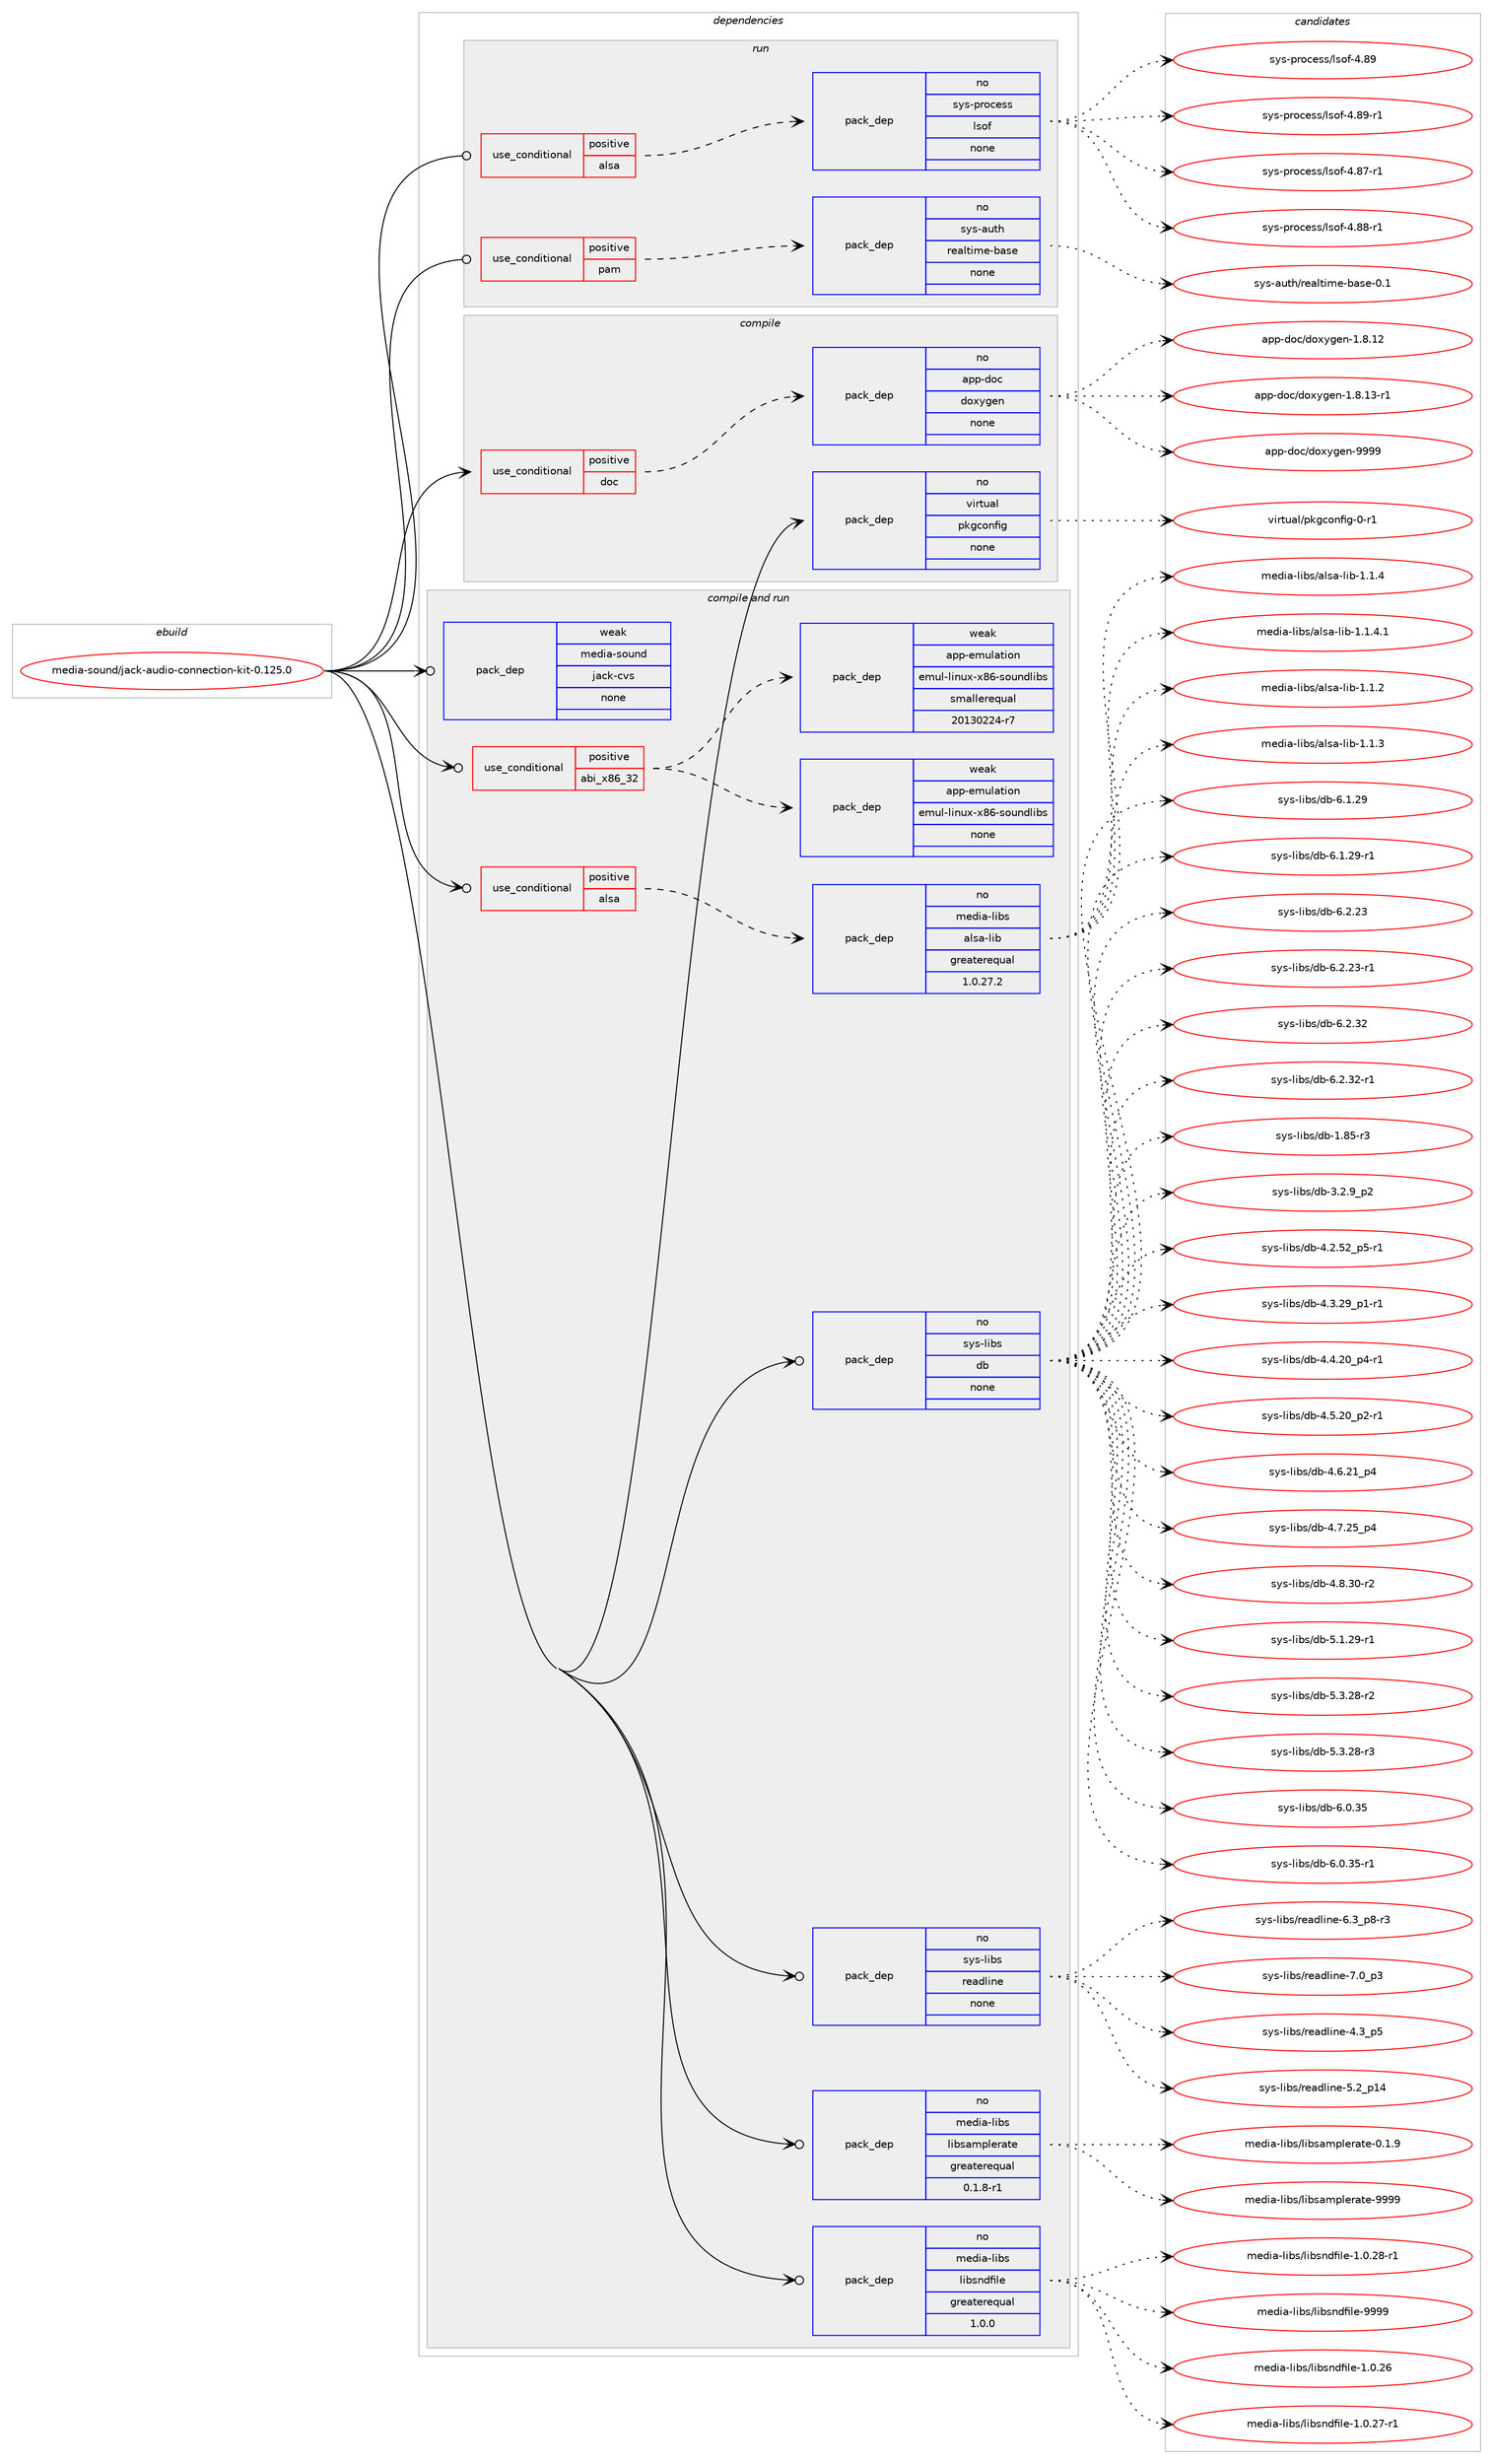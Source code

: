 digraph prolog {

# *************
# Graph options
# *************

newrank=true;
concentrate=true;
compound=true;
graph [rankdir=LR,fontname=Helvetica,fontsize=10,ranksep=1.5];#, ranksep=2.5, nodesep=0.2];
edge  [arrowhead=vee];
node  [fontname=Helvetica,fontsize=10];

# **********
# The ebuild
# **********

subgraph cluster_leftcol {
color=gray;
rank=same;
label=<<i>ebuild</i>>;
id [label="media-sound/jack-audio-connection-kit-0.125.0", color=red, width=4, href="../media-sound/jack-audio-connection-kit-0.125.0.svg"];
}

# ****************
# The dependencies
# ****************

subgraph cluster_midcol {
color=gray;
label=<<i>dependencies</i>>;
subgraph cluster_compile {
fillcolor="#eeeeee";
style=filled;
label=<<i>compile</i>>;
subgraph cond93495 {
dependency381472 [label=<<TABLE BORDER="0" CELLBORDER="1" CELLSPACING="0" CELLPADDING="4"><TR><TD ROWSPAN="3" CELLPADDING="10">use_conditional</TD></TR><TR><TD>positive</TD></TR><TR><TD>doc</TD></TR></TABLE>>, shape=none, color=red];
subgraph pack281842 {
dependency381473 [label=<<TABLE BORDER="0" CELLBORDER="1" CELLSPACING="0" CELLPADDING="4" WIDTH="220"><TR><TD ROWSPAN="6" CELLPADDING="30">pack_dep</TD></TR><TR><TD WIDTH="110">no</TD></TR><TR><TD>app-doc</TD></TR><TR><TD>doxygen</TD></TR><TR><TD>none</TD></TR><TR><TD></TD></TR></TABLE>>, shape=none, color=blue];
}
dependency381472:e -> dependency381473:w [weight=20,style="dashed",arrowhead="vee"];
}
id:e -> dependency381472:w [weight=20,style="solid",arrowhead="vee"];
subgraph pack281843 {
dependency381474 [label=<<TABLE BORDER="0" CELLBORDER="1" CELLSPACING="0" CELLPADDING="4" WIDTH="220"><TR><TD ROWSPAN="6" CELLPADDING="30">pack_dep</TD></TR><TR><TD WIDTH="110">no</TD></TR><TR><TD>virtual</TD></TR><TR><TD>pkgconfig</TD></TR><TR><TD>none</TD></TR><TR><TD></TD></TR></TABLE>>, shape=none, color=blue];
}
id:e -> dependency381474:w [weight=20,style="solid",arrowhead="vee"];
}
subgraph cluster_compileandrun {
fillcolor="#eeeeee";
style=filled;
label=<<i>compile and run</i>>;
subgraph cond93496 {
dependency381475 [label=<<TABLE BORDER="0" CELLBORDER="1" CELLSPACING="0" CELLPADDING="4"><TR><TD ROWSPAN="3" CELLPADDING="10">use_conditional</TD></TR><TR><TD>positive</TD></TR><TR><TD>abi_x86_32</TD></TR></TABLE>>, shape=none, color=red];
subgraph pack281844 {
dependency381476 [label=<<TABLE BORDER="0" CELLBORDER="1" CELLSPACING="0" CELLPADDING="4" WIDTH="220"><TR><TD ROWSPAN="6" CELLPADDING="30">pack_dep</TD></TR><TR><TD WIDTH="110">weak</TD></TR><TR><TD>app-emulation</TD></TR><TR><TD>emul-linux-x86-soundlibs</TD></TR><TR><TD>smallerequal</TD></TR><TR><TD>20130224-r7</TD></TR></TABLE>>, shape=none, color=blue];
}
dependency381475:e -> dependency381476:w [weight=20,style="dashed",arrowhead="vee"];
subgraph pack281845 {
dependency381477 [label=<<TABLE BORDER="0" CELLBORDER="1" CELLSPACING="0" CELLPADDING="4" WIDTH="220"><TR><TD ROWSPAN="6" CELLPADDING="30">pack_dep</TD></TR><TR><TD WIDTH="110">weak</TD></TR><TR><TD>app-emulation</TD></TR><TR><TD>emul-linux-x86-soundlibs</TD></TR><TR><TD>none</TD></TR><TR><TD></TD></TR></TABLE>>, shape=none, color=blue];
}
dependency381475:e -> dependency381477:w [weight=20,style="dashed",arrowhead="vee"];
}
id:e -> dependency381475:w [weight=20,style="solid",arrowhead="odotvee"];
subgraph cond93497 {
dependency381478 [label=<<TABLE BORDER="0" CELLBORDER="1" CELLSPACING="0" CELLPADDING="4"><TR><TD ROWSPAN="3" CELLPADDING="10">use_conditional</TD></TR><TR><TD>positive</TD></TR><TR><TD>alsa</TD></TR></TABLE>>, shape=none, color=red];
subgraph pack281846 {
dependency381479 [label=<<TABLE BORDER="0" CELLBORDER="1" CELLSPACING="0" CELLPADDING="4" WIDTH="220"><TR><TD ROWSPAN="6" CELLPADDING="30">pack_dep</TD></TR><TR><TD WIDTH="110">no</TD></TR><TR><TD>media-libs</TD></TR><TR><TD>alsa-lib</TD></TR><TR><TD>greaterequal</TD></TR><TR><TD>1.0.27.2</TD></TR></TABLE>>, shape=none, color=blue];
}
dependency381478:e -> dependency381479:w [weight=20,style="dashed",arrowhead="vee"];
}
id:e -> dependency381478:w [weight=20,style="solid",arrowhead="odotvee"];
subgraph pack281847 {
dependency381480 [label=<<TABLE BORDER="0" CELLBORDER="1" CELLSPACING="0" CELLPADDING="4" WIDTH="220"><TR><TD ROWSPAN="6" CELLPADDING="30">pack_dep</TD></TR><TR><TD WIDTH="110">no</TD></TR><TR><TD>media-libs</TD></TR><TR><TD>libsamplerate</TD></TR><TR><TD>greaterequal</TD></TR><TR><TD>0.1.8-r1</TD></TR></TABLE>>, shape=none, color=blue];
}
id:e -> dependency381480:w [weight=20,style="solid",arrowhead="odotvee"];
subgraph pack281848 {
dependency381481 [label=<<TABLE BORDER="0" CELLBORDER="1" CELLSPACING="0" CELLPADDING="4" WIDTH="220"><TR><TD ROWSPAN="6" CELLPADDING="30">pack_dep</TD></TR><TR><TD WIDTH="110">no</TD></TR><TR><TD>media-libs</TD></TR><TR><TD>libsndfile</TD></TR><TR><TD>greaterequal</TD></TR><TR><TD>1.0.0</TD></TR></TABLE>>, shape=none, color=blue];
}
id:e -> dependency381481:w [weight=20,style="solid",arrowhead="odotvee"];
subgraph pack281849 {
dependency381482 [label=<<TABLE BORDER="0" CELLBORDER="1" CELLSPACING="0" CELLPADDING="4" WIDTH="220"><TR><TD ROWSPAN="6" CELLPADDING="30">pack_dep</TD></TR><TR><TD WIDTH="110">no</TD></TR><TR><TD>sys-libs</TD></TR><TR><TD>db</TD></TR><TR><TD>none</TD></TR><TR><TD></TD></TR></TABLE>>, shape=none, color=blue];
}
id:e -> dependency381482:w [weight=20,style="solid",arrowhead="odotvee"];
subgraph pack281850 {
dependency381483 [label=<<TABLE BORDER="0" CELLBORDER="1" CELLSPACING="0" CELLPADDING="4" WIDTH="220"><TR><TD ROWSPAN="6" CELLPADDING="30">pack_dep</TD></TR><TR><TD WIDTH="110">no</TD></TR><TR><TD>sys-libs</TD></TR><TR><TD>readline</TD></TR><TR><TD>none</TD></TR><TR><TD></TD></TR></TABLE>>, shape=none, color=blue];
}
id:e -> dependency381483:w [weight=20,style="solid",arrowhead="odotvee"];
subgraph pack281851 {
dependency381484 [label=<<TABLE BORDER="0" CELLBORDER="1" CELLSPACING="0" CELLPADDING="4" WIDTH="220"><TR><TD ROWSPAN="6" CELLPADDING="30">pack_dep</TD></TR><TR><TD WIDTH="110">weak</TD></TR><TR><TD>media-sound</TD></TR><TR><TD>jack-cvs</TD></TR><TR><TD>none</TD></TR><TR><TD></TD></TR></TABLE>>, shape=none, color=blue];
}
id:e -> dependency381484:w [weight=20,style="solid",arrowhead="odotvee"];
}
subgraph cluster_run {
fillcolor="#eeeeee";
style=filled;
label=<<i>run</i>>;
subgraph cond93498 {
dependency381485 [label=<<TABLE BORDER="0" CELLBORDER="1" CELLSPACING="0" CELLPADDING="4"><TR><TD ROWSPAN="3" CELLPADDING="10">use_conditional</TD></TR><TR><TD>positive</TD></TR><TR><TD>alsa</TD></TR></TABLE>>, shape=none, color=red];
subgraph pack281852 {
dependency381486 [label=<<TABLE BORDER="0" CELLBORDER="1" CELLSPACING="0" CELLPADDING="4" WIDTH="220"><TR><TD ROWSPAN="6" CELLPADDING="30">pack_dep</TD></TR><TR><TD WIDTH="110">no</TD></TR><TR><TD>sys-process</TD></TR><TR><TD>lsof</TD></TR><TR><TD>none</TD></TR><TR><TD></TD></TR></TABLE>>, shape=none, color=blue];
}
dependency381485:e -> dependency381486:w [weight=20,style="dashed",arrowhead="vee"];
}
id:e -> dependency381485:w [weight=20,style="solid",arrowhead="odot"];
subgraph cond93499 {
dependency381487 [label=<<TABLE BORDER="0" CELLBORDER="1" CELLSPACING="0" CELLPADDING="4"><TR><TD ROWSPAN="3" CELLPADDING="10">use_conditional</TD></TR><TR><TD>positive</TD></TR><TR><TD>pam</TD></TR></TABLE>>, shape=none, color=red];
subgraph pack281853 {
dependency381488 [label=<<TABLE BORDER="0" CELLBORDER="1" CELLSPACING="0" CELLPADDING="4" WIDTH="220"><TR><TD ROWSPAN="6" CELLPADDING="30">pack_dep</TD></TR><TR><TD WIDTH="110">no</TD></TR><TR><TD>sys-auth</TD></TR><TR><TD>realtime-base</TD></TR><TR><TD>none</TD></TR><TR><TD></TD></TR></TABLE>>, shape=none, color=blue];
}
dependency381487:e -> dependency381488:w [weight=20,style="dashed",arrowhead="vee"];
}
id:e -> dependency381487:w [weight=20,style="solid",arrowhead="odot"];
}
}

# **************
# The candidates
# **************

subgraph cluster_choices {
rank=same;
color=gray;
label=<<i>candidates</i>>;

subgraph choice281842 {
color=black;
nodesep=1;
choice9711211245100111994710011112012110310111045494656464950 [label="app-doc/doxygen-1.8.12", color=red, width=4,href="../app-doc/doxygen-1.8.12.svg"];
choice97112112451001119947100111120121103101110454946564649514511449 [label="app-doc/doxygen-1.8.13-r1", color=red, width=4,href="../app-doc/doxygen-1.8.13-r1.svg"];
choice971121124510011199471001111201211031011104557575757 [label="app-doc/doxygen-9999", color=red, width=4,href="../app-doc/doxygen-9999.svg"];
dependency381473:e -> choice9711211245100111994710011112012110310111045494656464950:w [style=dotted,weight="100"];
dependency381473:e -> choice97112112451001119947100111120121103101110454946564649514511449:w [style=dotted,weight="100"];
dependency381473:e -> choice971121124510011199471001111201211031011104557575757:w [style=dotted,weight="100"];
}
subgraph choice281843 {
color=black;
nodesep=1;
choice11810511411611797108471121071039911111010210510345484511449 [label="virtual/pkgconfig-0-r1", color=red, width=4,href="../virtual/pkgconfig-0-r1.svg"];
dependency381474:e -> choice11810511411611797108471121071039911111010210510345484511449:w [style=dotted,weight="100"];
}
subgraph choice281844 {
color=black;
nodesep=1;
}
subgraph choice281845 {
color=black;
nodesep=1;
}
subgraph choice281846 {
color=black;
nodesep=1;
choice1091011001059745108105981154797108115974510810598454946494650 [label="media-libs/alsa-lib-1.1.2", color=red, width=4,href="../media-libs/alsa-lib-1.1.2.svg"];
choice1091011001059745108105981154797108115974510810598454946494651 [label="media-libs/alsa-lib-1.1.3", color=red, width=4,href="../media-libs/alsa-lib-1.1.3.svg"];
choice1091011001059745108105981154797108115974510810598454946494652 [label="media-libs/alsa-lib-1.1.4", color=red, width=4,href="../media-libs/alsa-lib-1.1.4.svg"];
choice10910110010597451081059811547971081159745108105984549464946524649 [label="media-libs/alsa-lib-1.1.4.1", color=red, width=4,href="../media-libs/alsa-lib-1.1.4.1.svg"];
dependency381479:e -> choice1091011001059745108105981154797108115974510810598454946494650:w [style=dotted,weight="100"];
dependency381479:e -> choice1091011001059745108105981154797108115974510810598454946494651:w [style=dotted,weight="100"];
dependency381479:e -> choice1091011001059745108105981154797108115974510810598454946494652:w [style=dotted,weight="100"];
dependency381479:e -> choice10910110010597451081059811547971081159745108105984549464946524649:w [style=dotted,weight="100"];
}
subgraph choice281847 {
color=black;
nodesep=1;
choice10910110010597451081059811547108105981159710911210810111497116101454846494657 [label="media-libs/libsamplerate-0.1.9", color=red, width=4,href="../media-libs/libsamplerate-0.1.9.svg"];
choice109101100105974510810598115471081059811597109112108101114971161014557575757 [label="media-libs/libsamplerate-9999", color=red, width=4,href="../media-libs/libsamplerate-9999.svg"];
dependency381480:e -> choice10910110010597451081059811547108105981159710911210810111497116101454846494657:w [style=dotted,weight="100"];
dependency381480:e -> choice109101100105974510810598115471081059811597109112108101114971161014557575757:w [style=dotted,weight="100"];
}
subgraph choice281848 {
color=black;
nodesep=1;
choice109101100105974510810598115471081059811511010010210510810145494648465054 [label="media-libs/libsndfile-1.0.26", color=red, width=4,href="../media-libs/libsndfile-1.0.26.svg"];
choice1091011001059745108105981154710810598115110100102105108101454946484650554511449 [label="media-libs/libsndfile-1.0.27-r1", color=red, width=4,href="../media-libs/libsndfile-1.0.27-r1.svg"];
choice1091011001059745108105981154710810598115110100102105108101454946484650564511449 [label="media-libs/libsndfile-1.0.28-r1", color=red, width=4,href="../media-libs/libsndfile-1.0.28-r1.svg"];
choice10910110010597451081059811547108105981151101001021051081014557575757 [label="media-libs/libsndfile-9999", color=red, width=4,href="../media-libs/libsndfile-9999.svg"];
dependency381481:e -> choice109101100105974510810598115471081059811511010010210510810145494648465054:w [style=dotted,weight="100"];
dependency381481:e -> choice1091011001059745108105981154710810598115110100102105108101454946484650554511449:w [style=dotted,weight="100"];
dependency381481:e -> choice1091011001059745108105981154710810598115110100102105108101454946484650564511449:w [style=dotted,weight="100"];
dependency381481:e -> choice10910110010597451081059811547108105981151101001021051081014557575757:w [style=dotted,weight="100"];
}
subgraph choice281849 {
color=black;
nodesep=1;
choice1151211154510810598115471009845494656534511451 [label="sys-libs/db-1.85-r3", color=red, width=4,href="../sys-libs/db-1.85-r3.svg"];
choice115121115451081059811547100984551465046579511250 [label="sys-libs/db-3.2.9_p2", color=red, width=4,href="../sys-libs/db-3.2.9_p2.svg"];
choice115121115451081059811547100984552465046535095112534511449 [label="sys-libs/db-4.2.52_p5-r1", color=red, width=4,href="../sys-libs/db-4.2.52_p5-r1.svg"];
choice115121115451081059811547100984552465146505795112494511449 [label="sys-libs/db-4.3.29_p1-r1", color=red, width=4,href="../sys-libs/db-4.3.29_p1-r1.svg"];
choice115121115451081059811547100984552465246504895112524511449 [label="sys-libs/db-4.4.20_p4-r1", color=red, width=4,href="../sys-libs/db-4.4.20_p4-r1.svg"];
choice115121115451081059811547100984552465346504895112504511449 [label="sys-libs/db-4.5.20_p2-r1", color=red, width=4,href="../sys-libs/db-4.5.20_p2-r1.svg"];
choice11512111545108105981154710098455246544650499511252 [label="sys-libs/db-4.6.21_p4", color=red, width=4,href="../sys-libs/db-4.6.21_p4.svg"];
choice11512111545108105981154710098455246554650539511252 [label="sys-libs/db-4.7.25_p4", color=red, width=4,href="../sys-libs/db-4.7.25_p4.svg"];
choice11512111545108105981154710098455246564651484511450 [label="sys-libs/db-4.8.30-r2", color=red, width=4,href="../sys-libs/db-4.8.30-r2.svg"];
choice11512111545108105981154710098455346494650574511449 [label="sys-libs/db-5.1.29-r1", color=red, width=4,href="../sys-libs/db-5.1.29-r1.svg"];
choice11512111545108105981154710098455346514650564511450 [label="sys-libs/db-5.3.28-r2", color=red, width=4,href="../sys-libs/db-5.3.28-r2.svg"];
choice11512111545108105981154710098455346514650564511451 [label="sys-libs/db-5.3.28-r3", color=red, width=4,href="../sys-libs/db-5.3.28-r3.svg"];
choice1151211154510810598115471009845544648465153 [label="sys-libs/db-6.0.35", color=red, width=4,href="../sys-libs/db-6.0.35.svg"];
choice11512111545108105981154710098455446484651534511449 [label="sys-libs/db-6.0.35-r1", color=red, width=4,href="../sys-libs/db-6.0.35-r1.svg"];
choice1151211154510810598115471009845544649465057 [label="sys-libs/db-6.1.29", color=red, width=4,href="../sys-libs/db-6.1.29.svg"];
choice11512111545108105981154710098455446494650574511449 [label="sys-libs/db-6.1.29-r1", color=red, width=4,href="../sys-libs/db-6.1.29-r1.svg"];
choice1151211154510810598115471009845544650465051 [label="sys-libs/db-6.2.23", color=red, width=4,href="../sys-libs/db-6.2.23.svg"];
choice11512111545108105981154710098455446504650514511449 [label="sys-libs/db-6.2.23-r1", color=red, width=4,href="../sys-libs/db-6.2.23-r1.svg"];
choice1151211154510810598115471009845544650465150 [label="sys-libs/db-6.2.32", color=red, width=4,href="../sys-libs/db-6.2.32.svg"];
choice11512111545108105981154710098455446504651504511449 [label="sys-libs/db-6.2.32-r1", color=red, width=4,href="../sys-libs/db-6.2.32-r1.svg"];
dependency381482:e -> choice1151211154510810598115471009845494656534511451:w [style=dotted,weight="100"];
dependency381482:e -> choice115121115451081059811547100984551465046579511250:w [style=dotted,weight="100"];
dependency381482:e -> choice115121115451081059811547100984552465046535095112534511449:w [style=dotted,weight="100"];
dependency381482:e -> choice115121115451081059811547100984552465146505795112494511449:w [style=dotted,weight="100"];
dependency381482:e -> choice115121115451081059811547100984552465246504895112524511449:w [style=dotted,weight="100"];
dependency381482:e -> choice115121115451081059811547100984552465346504895112504511449:w [style=dotted,weight="100"];
dependency381482:e -> choice11512111545108105981154710098455246544650499511252:w [style=dotted,weight="100"];
dependency381482:e -> choice11512111545108105981154710098455246554650539511252:w [style=dotted,weight="100"];
dependency381482:e -> choice11512111545108105981154710098455246564651484511450:w [style=dotted,weight="100"];
dependency381482:e -> choice11512111545108105981154710098455346494650574511449:w [style=dotted,weight="100"];
dependency381482:e -> choice11512111545108105981154710098455346514650564511450:w [style=dotted,weight="100"];
dependency381482:e -> choice11512111545108105981154710098455346514650564511451:w [style=dotted,weight="100"];
dependency381482:e -> choice1151211154510810598115471009845544648465153:w [style=dotted,weight="100"];
dependency381482:e -> choice11512111545108105981154710098455446484651534511449:w [style=dotted,weight="100"];
dependency381482:e -> choice1151211154510810598115471009845544649465057:w [style=dotted,weight="100"];
dependency381482:e -> choice11512111545108105981154710098455446494650574511449:w [style=dotted,weight="100"];
dependency381482:e -> choice1151211154510810598115471009845544650465051:w [style=dotted,weight="100"];
dependency381482:e -> choice11512111545108105981154710098455446504650514511449:w [style=dotted,weight="100"];
dependency381482:e -> choice1151211154510810598115471009845544650465150:w [style=dotted,weight="100"];
dependency381482:e -> choice11512111545108105981154710098455446504651504511449:w [style=dotted,weight="100"];
}
subgraph choice281850 {
color=black;
nodesep=1;
choice11512111545108105981154711410197100108105110101455246519511253 [label="sys-libs/readline-4.3_p5", color=red, width=4,href="../sys-libs/readline-4.3_p5.svg"];
choice1151211154510810598115471141019710010810511010145534650951124952 [label="sys-libs/readline-5.2_p14", color=red, width=4,href="../sys-libs/readline-5.2_p14.svg"];
choice115121115451081059811547114101971001081051101014554465195112564511451 [label="sys-libs/readline-6.3_p8-r3", color=red, width=4,href="../sys-libs/readline-6.3_p8-r3.svg"];
choice11512111545108105981154711410197100108105110101455546489511251 [label="sys-libs/readline-7.0_p3", color=red, width=4,href="../sys-libs/readline-7.0_p3.svg"];
dependency381483:e -> choice11512111545108105981154711410197100108105110101455246519511253:w [style=dotted,weight="100"];
dependency381483:e -> choice1151211154510810598115471141019710010810511010145534650951124952:w [style=dotted,weight="100"];
dependency381483:e -> choice115121115451081059811547114101971001081051101014554465195112564511451:w [style=dotted,weight="100"];
dependency381483:e -> choice11512111545108105981154711410197100108105110101455546489511251:w [style=dotted,weight="100"];
}
subgraph choice281851 {
color=black;
nodesep=1;
}
subgraph choice281852 {
color=black;
nodesep=1;
choice11512111545112114111991011151154710811511110245524656554511449 [label="sys-process/lsof-4.87-r1", color=red, width=4,href="../sys-process/lsof-4.87-r1.svg"];
choice11512111545112114111991011151154710811511110245524656564511449 [label="sys-process/lsof-4.88-r1", color=red, width=4,href="../sys-process/lsof-4.88-r1.svg"];
choice1151211154511211411199101115115471081151111024552465657 [label="sys-process/lsof-4.89", color=red, width=4,href="../sys-process/lsof-4.89.svg"];
choice11512111545112114111991011151154710811511110245524656574511449 [label="sys-process/lsof-4.89-r1", color=red, width=4,href="../sys-process/lsof-4.89-r1.svg"];
dependency381486:e -> choice11512111545112114111991011151154710811511110245524656554511449:w [style=dotted,weight="100"];
dependency381486:e -> choice11512111545112114111991011151154710811511110245524656564511449:w [style=dotted,weight="100"];
dependency381486:e -> choice1151211154511211411199101115115471081151111024552465657:w [style=dotted,weight="100"];
dependency381486:e -> choice11512111545112114111991011151154710811511110245524656574511449:w [style=dotted,weight="100"];
}
subgraph choice281853 {
color=black;
nodesep=1;
choice1151211154597117116104471141019710811610510910145989711510145484649 [label="sys-auth/realtime-base-0.1", color=red, width=4,href="../sys-auth/realtime-base-0.1.svg"];
dependency381488:e -> choice1151211154597117116104471141019710811610510910145989711510145484649:w [style=dotted,weight="100"];
}
}

}

